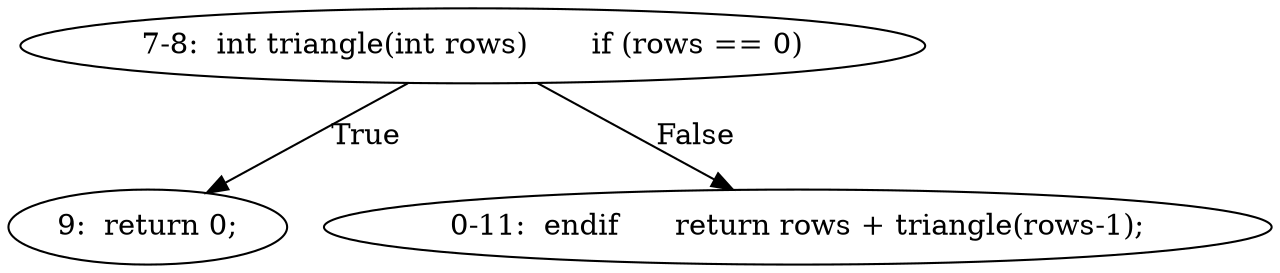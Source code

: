 digraph result_test { 
// graph-vertices
  a1  [label="7-8:  int triangle(int rows)	if (rows == 0)"]; 
  2  [label="9:  return 0;"]; 
  a2  [label="0-11:  endif	return rows + triangle(rows-1);"]; 
// graph-edges
  a1 -> 2  [label="True"]; 
  a1 -> a2  [label="False"]; 
}